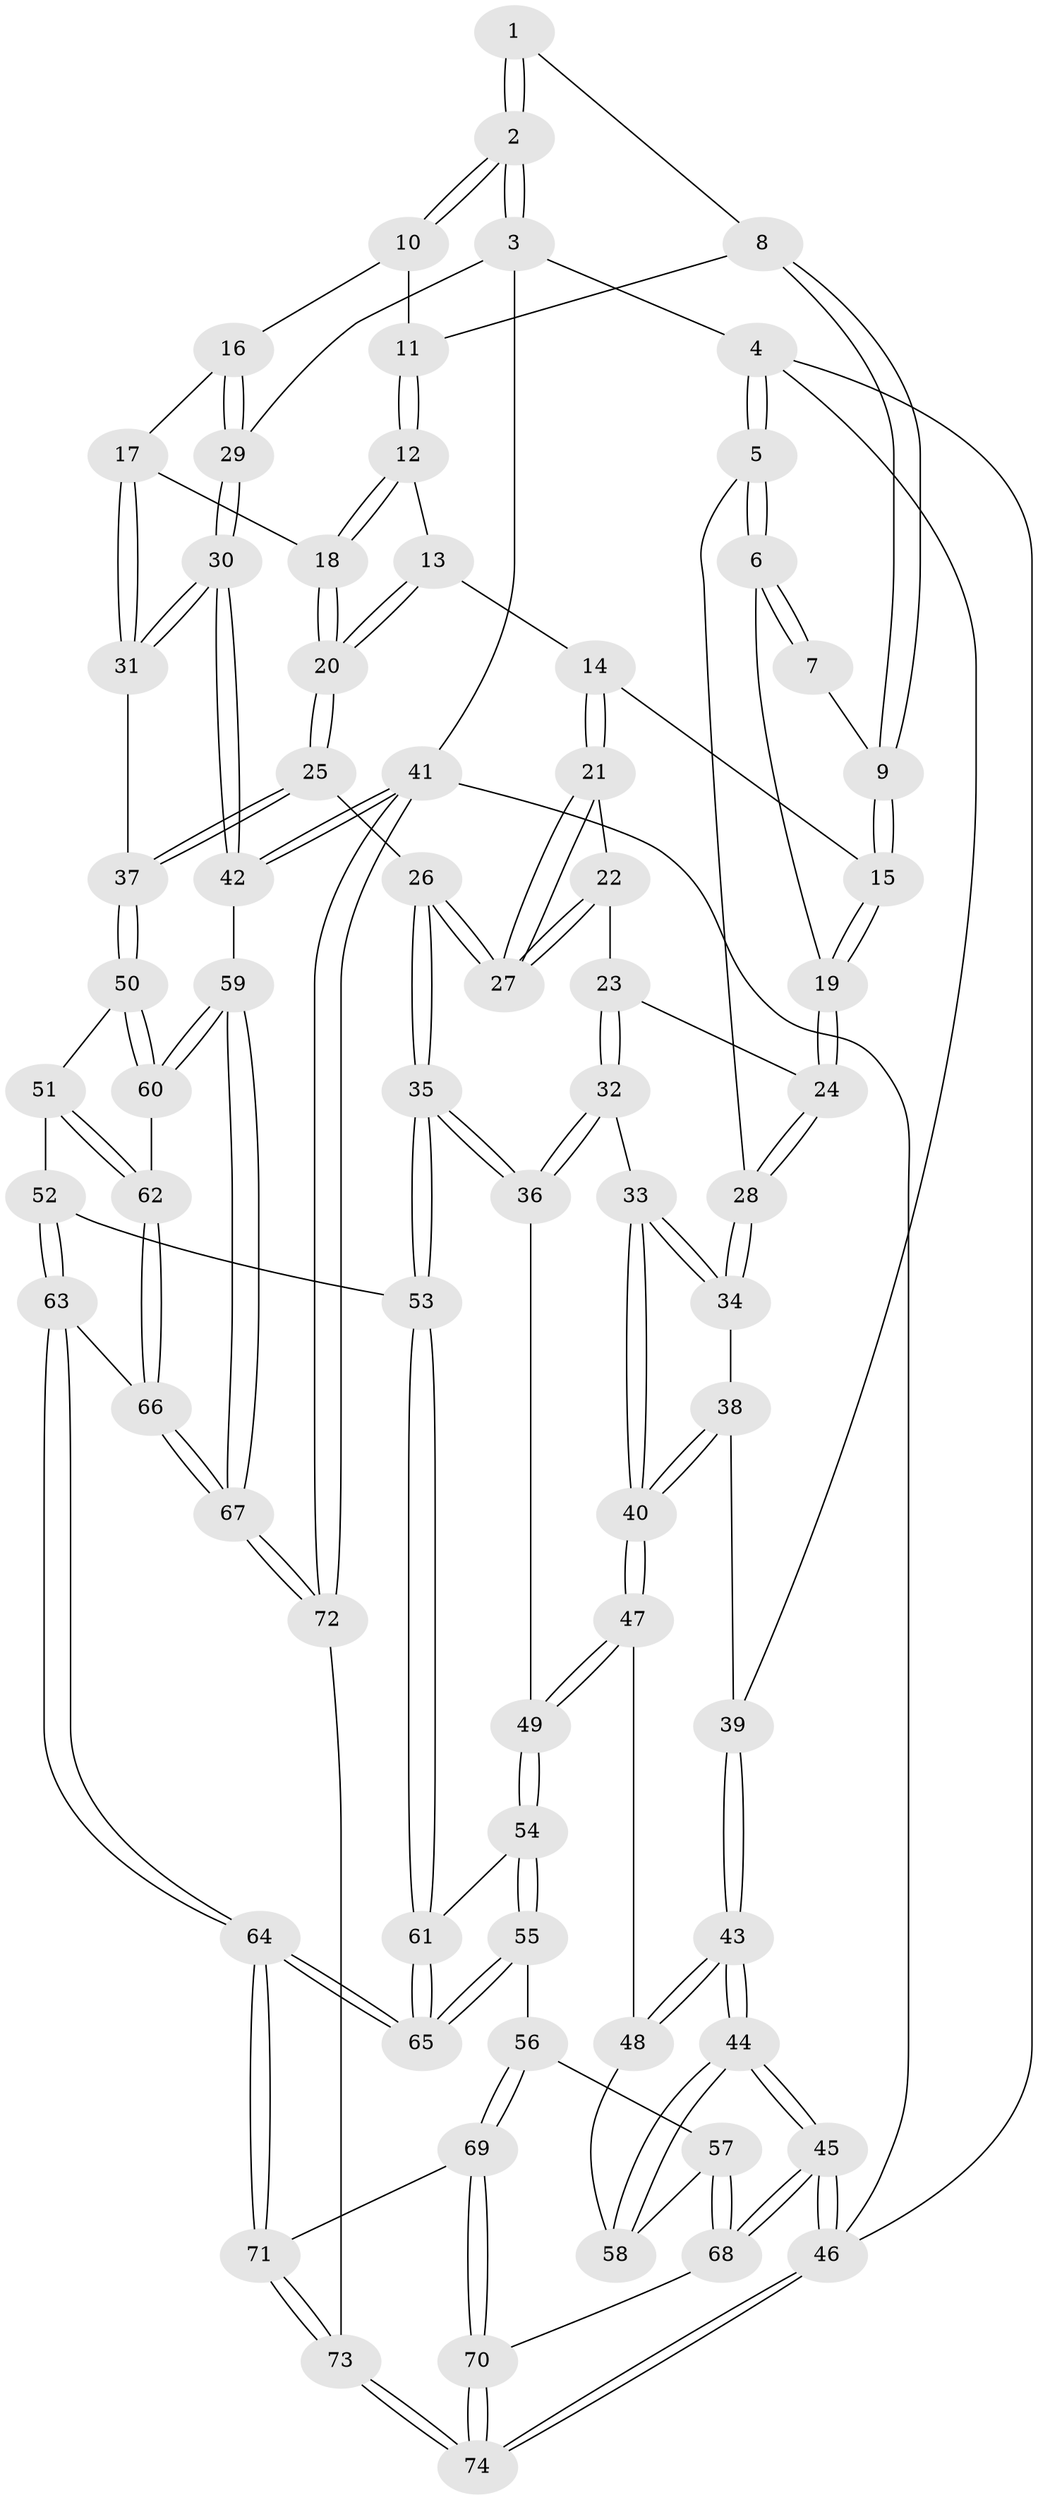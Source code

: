 // Generated by graph-tools (version 1.1) at 2025/17/03/09/25 04:17:17]
// undirected, 74 vertices, 182 edges
graph export_dot {
graph [start="1"]
  node [color=gray90,style=filled];
  1 [pos="+0.8858557084780286+0"];
  2 [pos="+1+0"];
  3 [pos="+1+0"];
  4 [pos="+0+0"];
  5 [pos="+0+0"];
  6 [pos="+0.14960064227701583+0"];
  7 [pos="+0.5935144448711006+0"];
  8 [pos="+0.6966914635075062+0.10195474746464654"];
  9 [pos="+0.5895916918390371+0.1483537902647319"];
  10 [pos="+0.8261245620989812+0.16838885009941443"];
  11 [pos="+0.7706610036189128+0.17592231675789027"];
  12 [pos="+0.7550252850955227+0.2453405947730225"];
  13 [pos="+0.6535985896891885+0.22693240874521547"];
  14 [pos="+0.5883930642325542+0.19598035982263637"];
  15 [pos="+0.5803148724591152+0.15584809076635306"];
  16 [pos="+0.8785598359517128+0.2558498952841725"];
  17 [pos="+0.8691579906794948+0.2827650945804022"];
  18 [pos="+0.7692098137512144+0.3018704775793154"];
  19 [pos="+0.3234884821415464+0.07564870605415423"];
  20 [pos="+0.7364319144921684+0.35859977842726476"];
  21 [pos="+0.58341252623819+0.22825521377183677"];
  22 [pos="+0.4591209878605169+0.27943313981847906"];
  23 [pos="+0.35690270418821457+0.24906030593103204"];
  24 [pos="+0.3407167023106451+0.22485568827415617"];
  25 [pos="+0.6982411329452647+0.45191985461990847"];
  26 [pos="+0.603473603994685+0.48087267973588366"];
  27 [pos="+0.5857213581723723+0.39046712756847646"];
  28 [pos="+0.20753894208115214+0.385220653113552"];
  29 [pos="+1+0"];
  30 [pos="+1+0.4716327528204636"];
  31 [pos="+1+0.48347046019541706"];
  32 [pos="+0.4339764023199977+0.4893194157075386"];
  33 [pos="+0.21286496981717512+0.4628184363223978"];
  34 [pos="+0.2053405511763398+0.4001675790305136"];
  35 [pos="+0.5324814135420686+0.5548219138156035"];
  36 [pos="+0.5214817519256006+0.5510723415825234"];
  37 [pos="+0.9341640548294109+0.5137905337856951"];
  38 [pos="+0+0.27468911748745467"];
  39 [pos="+0+0.2211606643023025"];
  40 [pos="+0.14751414277109035+0.529615733414012"];
  41 [pos="+1+1"];
  42 [pos="+1+0.7982052685881885"];
  43 [pos="+0+0.6890117789627306"];
  44 [pos="+0+0.7559197132136515"];
  45 [pos="+0+1"];
  46 [pos="+0+1"];
  47 [pos="+0.14170637421022836+0.5547015032754515"];
  48 [pos="+0.12369636312526162+0.5669521832315402"];
  49 [pos="+0.23371403693223466+0.6703856182530066"];
  50 [pos="+0.9196901507223975+0.5463383925434205"];
  51 [pos="+0.7022271761896994+0.7034987318247036"];
  52 [pos="+0.6319939133473895+0.6873732993114798"];
  53 [pos="+0.5395826677681905+0.5894018808595136"];
  54 [pos="+0.232671858204536+0.7389128534042415"];
  55 [pos="+0.20196259323987492+0.8057884880950945"];
  56 [pos="+0.20169906706160193+0.8060217971482173"];
  57 [pos="+0.15352957051077698+0.8108457464021409"];
  58 [pos="+0.0780677031673895+0.774887060039838"];
  59 [pos="+0.9291758341100465+0.835003101587795"];
  60 [pos="+0.8731503495519101+0.7674464086222083"];
  61 [pos="+0.4470120360535388+0.7525793975782191"];
  62 [pos="+0.7967648506324865+0.7583844035920908"];
  63 [pos="+0.6380068970873751+0.8707606377138079"];
  64 [pos="+0.44284777040648204+0.9239805583625256"];
  65 [pos="+0.42904318110764705+0.8730629625741185"];
  66 [pos="+0.7030449131801176+0.9342550885192407"];
  67 [pos="+0.7911695340986129+1"];
  68 [pos="+0.11154272256723646+0.8806479271647575"];
  69 [pos="+0.23513015442814622+0.9397504396137496"];
  70 [pos="+0.12838810347886567+1"];
  71 [pos="+0.4358311486875896+0.9529415113469016"];
  72 [pos="+0.7910979249215171+1"];
  73 [pos="+0.4725307545225292+1"];
  74 [pos="+0.05200967589074327+1"];
  1 -- 2;
  1 -- 2;
  1 -- 8;
  2 -- 3;
  2 -- 3;
  2 -- 10;
  2 -- 10;
  3 -- 4;
  3 -- 29;
  3 -- 41;
  4 -- 5;
  4 -- 5;
  4 -- 39;
  4 -- 46;
  5 -- 6;
  5 -- 6;
  5 -- 28;
  6 -- 7;
  6 -- 7;
  6 -- 19;
  7 -- 9;
  8 -- 9;
  8 -- 9;
  8 -- 11;
  9 -- 15;
  9 -- 15;
  10 -- 11;
  10 -- 16;
  11 -- 12;
  11 -- 12;
  12 -- 13;
  12 -- 18;
  12 -- 18;
  13 -- 14;
  13 -- 20;
  13 -- 20;
  14 -- 15;
  14 -- 21;
  14 -- 21;
  15 -- 19;
  15 -- 19;
  16 -- 17;
  16 -- 29;
  16 -- 29;
  17 -- 18;
  17 -- 31;
  17 -- 31;
  18 -- 20;
  18 -- 20;
  19 -- 24;
  19 -- 24;
  20 -- 25;
  20 -- 25;
  21 -- 22;
  21 -- 27;
  21 -- 27;
  22 -- 23;
  22 -- 27;
  22 -- 27;
  23 -- 24;
  23 -- 32;
  23 -- 32;
  24 -- 28;
  24 -- 28;
  25 -- 26;
  25 -- 37;
  25 -- 37;
  26 -- 27;
  26 -- 27;
  26 -- 35;
  26 -- 35;
  28 -- 34;
  28 -- 34;
  29 -- 30;
  29 -- 30;
  30 -- 31;
  30 -- 31;
  30 -- 42;
  30 -- 42;
  31 -- 37;
  32 -- 33;
  32 -- 36;
  32 -- 36;
  33 -- 34;
  33 -- 34;
  33 -- 40;
  33 -- 40;
  34 -- 38;
  35 -- 36;
  35 -- 36;
  35 -- 53;
  35 -- 53;
  36 -- 49;
  37 -- 50;
  37 -- 50;
  38 -- 39;
  38 -- 40;
  38 -- 40;
  39 -- 43;
  39 -- 43;
  40 -- 47;
  40 -- 47;
  41 -- 42;
  41 -- 42;
  41 -- 72;
  41 -- 72;
  41 -- 46;
  42 -- 59;
  43 -- 44;
  43 -- 44;
  43 -- 48;
  43 -- 48;
  44 -- 45;
  44 -- 45;
  44 -- 58;
  44 -- 58;
  45 -- 46;
  45 -- 46;
  45 -- 68;
  45 -- 68;
  46 -- 74;
  46 -- 74;
  47 -- 48;
  47 -- 49;
  47 -- 49;
  48 -- 58;
  49 -- 54;
  49 -- 54;
  50 -- 51;
  50 -- 60;
  50 -- 60;
  51 -- 52;
  51 -- 62;
  51 -- 62;
  52 -- 53;
  52 -- 63;
  52 -- 63;
  53 -- 61;
  53 -- 61;
  54 -- 55;
  54 -- 55;
  54 -- 61;
  55 -- 56;
  55 -- 65;
  55 -- 65;
  56 -- 57;
  56 -- 69;
  56 -- 69;
  57 -- 58;
  57 -- 68;
  57 -- 68;
  59 -- 60;
  59 -- 60;
  59 -- 67;
  59 -- 67;
  60 -- 62;
  61 -- 65;
  61 -- 65;
  62 -- 66;
  62 -- 66;
  63 -- 64;
  63 -- 64;
  63 -- 66;
  64 -- 65;
  64 -- 65;
  64 -- 71;
  64 -- 71;
  66 -- 67;
  66 -- 67;
  67 -- 72;
  67 -- 72;
  68 -- 70;
  69 -- 70;
  69 -- 70;
  69 -- 71;
  70 -- 74;
  70 -- 74;
  71 -- 73;
  71 -- 73;
  72 -- 73;
  73 -- 74;
  73 -- 74;
}
